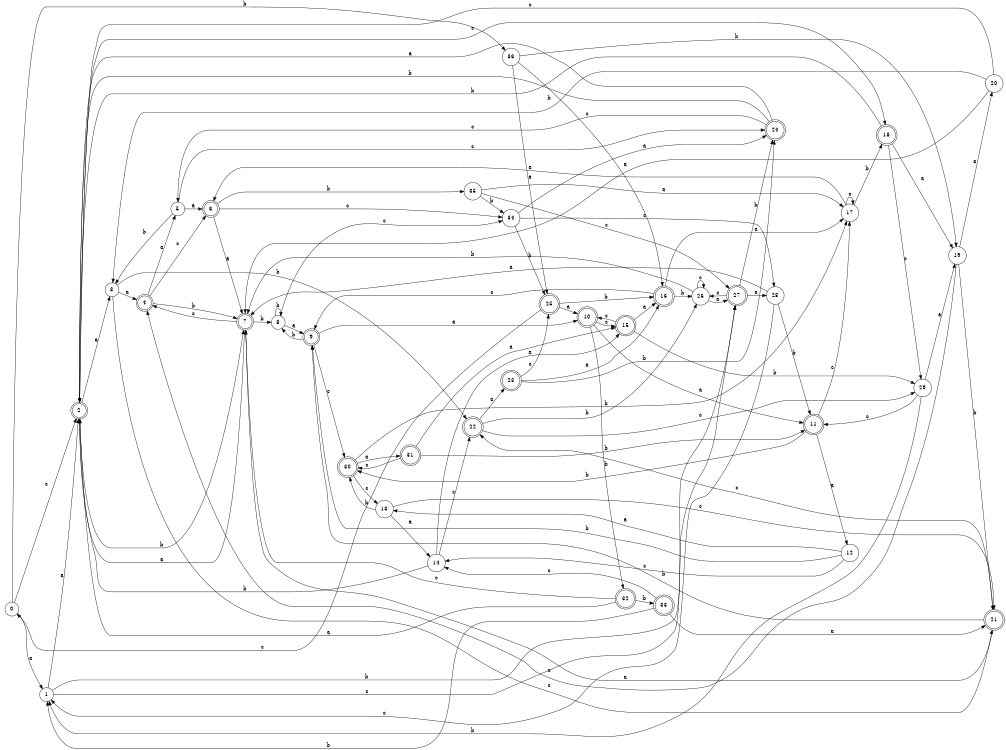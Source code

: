 digraph n30_10 {
__start0 [label="" shape="none"];

rankdir=LR;
size="8,5";

s0 [style="filled", color="black", fillcolor="white" shape="circle", label="0"];
s1 [style="filled", color="black", fillcolor="white" shape="circle", label="1"];
s2 [style="rounded,filled", color="black", fillcolor="white" shape="doublecircle", label="2"];
s3 [style="filled", color="black", fillcolor="white" shape="circle", label="3"];
s4 [style="rounded,filled", color="black", fillcolor="white" shape="doublecircle", label="4"];
s5 [style="filled", color="black", fillcolor="white" shape="circle", label="5"];
s6 [style="rounded,filled", color="black", fillcolor="white" shape="doublecircle", label="6"];
s7 [style="rounded,filled", color="black", fillcolor="white" shape="doublecircle", label="7"];
s8 [style="filled", color="black", fillcolor="white" shape="circle", label="8"];
s9 [style="rounded,filled", color="black", fillcolor="white" shape="doublecircle", label="9"];
s10 [style="rounded,filled", color="black", fillcolor="white" shape="doublecircle", label="10"];
s11 [style="rounded,filled", color="black", fillcolor="white" shape="doublecircle", label="11"];
s12 [style="filled", color="black", fillcolor="white" shape="circle", label="12"];
s13 [style="filled", color="black", fillcolor="white" shape="circle", label="13"];
s14 [style="filled", color="black", fillcolor="white" shape="circle", label="14"];
s15 [style="rounded,filled", color="black", fillcolor="white" shape="doublecircle", label="15"];
s16 [style="rounded,filled", color="black", fillcolor="white" shape="doublecircle", label="16"];
s17 [style="filled", color="black", fillcolor="white" shape="circle", label="17"];
s18 [style="rounded,filled", color="black", fillcolor="white" shape="doublecircle", label="18"];
s19 [style="filled", color="black", fillcolor="white" shape="circle", label="19"];
s20 [style="filled", color="black", fillcolor="white" shape="circle", label="20"];
s21 [style="rounded,filled", color="black", fillcolor="white" shape="doublecircle", label="21"];
s22 [style="rounded,filled", color="black", fillcolor="white" shape="doublecircle", label="22"];
s23 [style="rounded,filled", color="black", fillcolor="white" shape="doublecircle", label="23"];
s24 [style="rounded,filled", color="black", fillcolor="white" shape="doublecircle", label="24"];
s25 [style="rounded,filled", color="black", fillcolor="white" shape="doublecircle", label="25"];
s26 [style="filled", color="black", fillcolor="white" shape="circle", label="26"];
s27 [style="rounded,filled", color="black", fillcolor="white" shape="doublecircle", label="27"];
s28 [style="filled", color="black", fillcolor="white" shape="circle", label="28"];
s29 [style="filled", color="black", fillcolor="white" shape="circle", label="29"];
s30 [style="rounded,filled", color="black", fillcolor="white" shape="doublecircle", label="30"];
s31 [style="rounded,filled", color="black", fillcolor="white" shape="doublecircle", label="31"];
s32 [style="rounded,filled", color="black", fillcolor="white" shape="doublecircle", label="32"];
s33 [style="rounded,filled", color="black", fillcolor="white" shape="doublecircle", label="33"];
s34 [style="filled", color="black", fillcolor="white" shape="circle", label="34"];
s35 [style="filled", color="black", fillcolor="white" shape="circle", label="35"];
s36 [style="filled", color="black", fillcolor="white" shape="circle", label="36"];
s0 -> s1 [label="a"];
s0 -> s36 [label="b"];
s0 -> s2 [label="c"];
s1 -> s2 [label="a"];
s1 -> s27 [label="b"];
s1 -> s27 [label="c"];
s2 -> s3 [label="a"];
s2 -> s7 [label="b"];
s2 -> s18 [label="c"];
s3 -> s4 [label="a"];
s3 -> s22 [label="b"];
s3 -> s21 [label="c"];
s4 -> s5 [label="a"];
s4 -> s7 [label="b"];
s4 -> s6 [label="c"];
s5 -> s6 [label="a"];
s5 -> s3 [label="b"];
s5 -> s24 [label="c"];
s6 -> s7 [label="a"];
s6 -> s35 [label="b"];
s6 -> s34 [label="c"];
s7 -> s2 [label="a"];
s7 -> s8 [label="b"];
s7 -> s4 [label="c"];
s8 -> s9 [label="a"];
s8 -> s8 [label="b"];
s8 -> s34 [label="c"];
s9 -> s10 [label="a"];
s9 -> s8 [label="b"];
s9 -> s30 [label="c"];
s10 -> s11 [label="a"];
s10 -> s32 [label="b"];
s10 -> s15 [label="c"];
s11 -> s12 [label="a"];
s11 -> s30 [label="b"];
s11 -> s17 [label="c"];
s12 -> s13 [label="a"];
s12 -> s9 [label="b"];
s12 -> s14 [label="c"];
s13 -> s14 [label="a"];
s13 -> s30 [label="b"];
s13 -> s21 [label="c"];
s14 -> s15 [label="a"];
s14 -> s2 [label="b"];
s14 -> s22 [label="c"];
s15 -> s16 [label="a"];
s15 -> s29 [label="b"];
s15 -> s10 [label="c"];
s16 -> s17 [label="a"];
s16 -> s26 [label="b"];
s16 -> s9 [label="c"];
s17 -> s6 [label="a"];
s17 -> s18 [label="b"];
s17 -> s17 [label="c"];
s18 -> s19 [label="a"];
s18 -> s2 [label="b"];
s18 -> s29 [label="c"];
s19 -> s20 [label="a"];
s19 -> s21 [label="b"];
s19 -> s4 [label="c"];
s20 -> s7 [label="a"];
s20 -> s3 [label="b"];
s20 -> s2 [label="c"];
s21 -> s7 [label="a"];
s21 -> s9 [label="b"];
s21 -> s22 [label="c"];
s22 -> s23 [label="a"];
s22 -> s26 [label="b"];
s22 -> s29 [label="c"];
s23 -> s16 [label="a"];
s23 -> s24 [label="b"];
s23 -> s25 [label="c"];
s24 -> s2 [label="a"];
s24 -> s2 [label="b"];
s24 -> s5 [label="c"];
s25 -> s10 [label="a"];
s25 -> s16 [label="b"];
s25 -> s0 [label="c"];
s26 -> s27 [label="a"];
s26 -> s7 [label="b"];
s26 -> s26 [label="c"];
s27 -> s28 [label="a"];
s27 -> s24 [label="b"];
s27 -> s26 [label="c"];
s28 -> s7 [label="a"];
s28 -> s11 [label="b"];
s28 -> s1 [label="c"];
s29 -> s19 [label="a"];
s29 -> s1 [label="b"];
s29 -> s11 [label="c"];
s30 -> s31 [label="a"];
s30 -> s17 [label="b"];
s30 -> s13 [label="c"];
s31 -> s15 [label="a"];
s31 -> s11 [label="b"];
s31 -> s30 [label="c"];
s32 -> s2 [label="a"];
s32 -> s33 [label="b"];
s32 -> s7 [label="c"];
s33 -> s21 [label="a"];
s33 -> s1 [label="b"];
s33 -> s14 [label="c"];
s34 -> s24 [label="a"];
s34 -> s25 [label="b"];
s34 -> s28 [label="c"];
s35 -> s17 [label="a"];
s35 -> s34 [label="b"];
s35 -> s27 [label="c"];
s36 -> s25 [label="a"];
s36 -> s19 [label="b"];
s36 -> s16 [label="c"];

}